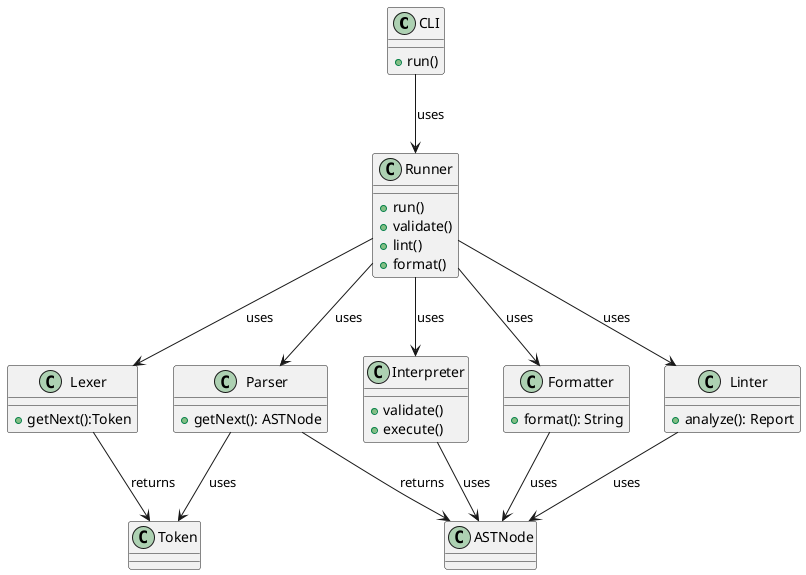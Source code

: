@startuml
class CLI {
    +run()
}

class Runner {
    +run()
    +validate()
    +lint()
    +format()
}

class Lexer {
    +getNext():Token
}

class Parser {
    +getNext(): ASTNode
}

class Interpreter {
    +validate()
    +execute()
}

class Formatter {
    +format(): String
}

class Linter {
    +analyze(): Report
}

class Token {
}

class ASTNode {
}

CLI --> Runner : uses
Runner --> Lexer : uses
Runner --> Parser : uses
Runner --> Interpreter : uses
Runner --> Formatter : uses
Runner --> Linter : uses
Lexer --> Token : returns
Parser --> ASTNode : returns
Parser --> Token : uses
Interpreter --> ASTNode : uses
Formatter --> ASTNode : uses
Linter --> ASTNode : uses

@enduml